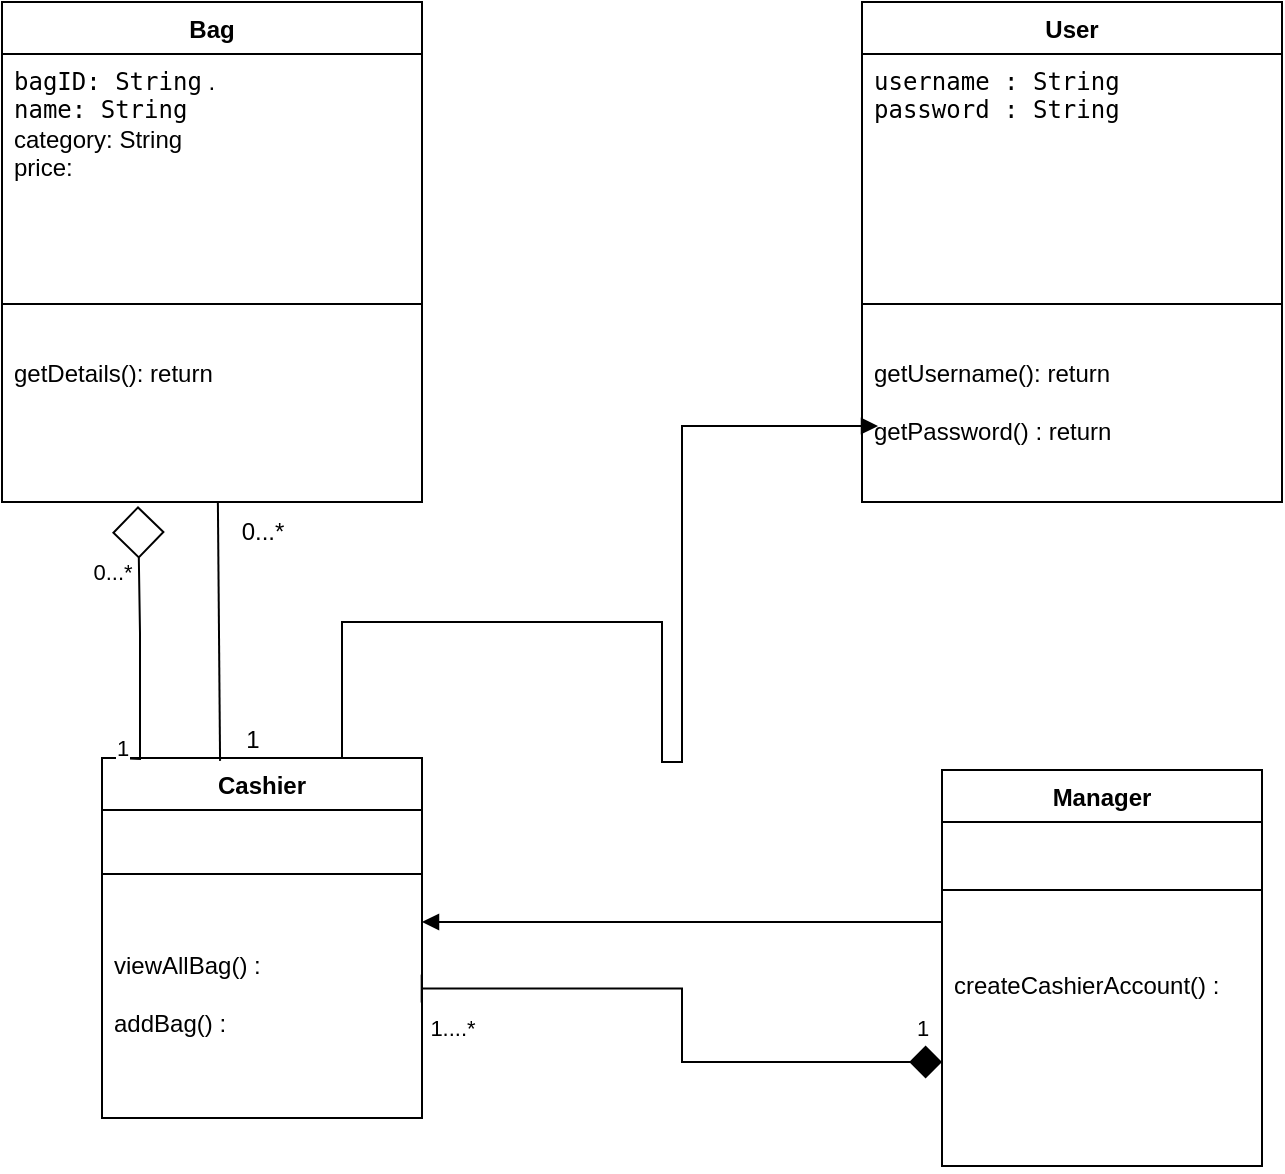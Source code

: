 <mxfile version="24.7.7">
  <diagram name="Page-1" id="21MuzKFTaTyQygKLBWSn">
    <mxGraphModel dx="489" dy="260" grid="1" gridSize="10" guides="1" tooltips="1" connect="1" arrows="1" fold="1" page="1" pageScale="1" pageWidth="850" pageHeight="1100" math="0" shadow="0">
      <root>
        <mxCell id="0" />
        <mxCell id="1" parent="0" />
        <mxCell id="jl0HkQx4VDGOx1-Ba5bR-1" value="Bag" style="swimlane;fontStyle=1;align=center;verticalAlign=top;childLayout=stackLayout;horizontal=1;startSize=26;horizontalStack=0;resizeParent=1;resizeParentMax=0;resizeLast=0;collapsible=1;marginBottom=0;whiteSpace=wrap;html=1;" vertex="1" parent="1">
          <mxGeometry x="80" y="40" width="210" height="250" as="geometry" />
        </mxCell>
        <mxCell id="jl0HkQx4VDGOx1-Ba5bR-2" value="&lt;code style=&quot;background-color: initial;&quot;&gt;bagID: String&lt;/code&gt;&lt;span style=&quot;background-color: initial;&quot;&gt;&amp;nbsp;.&lt;/span&gt;&lt;br&gt;&lt;code style=&quot;background-color: initial;&quot;&gt;name: String&lt;/code&gt;&lt;span style=&quot;background-color: initial;&quot;&gt;&amp;nbsp;&lt;/span&gt;&lt;br&gt;&lt;span style=&quot;background-color: initial;&quot;&gt;category: String&lt;/span&gt;&lt;br&gt;&lt;span style=&quot;background-color: initial;&quot;&gt;price:&amp;nbsp;&lt;/span&gt;&lt;br&gt;&lt;span style=&quot;background-color: initial;&quot;&gt;&amp;nbsp;&lt;/span&gt;" style="text;strokeColor=none;fillColor=none;align=left;verticalAlign=top;spacingLeft=4;spacingRight=4;overflow=hidden;rotatable=0;points=[[0,0.5],[1,0.5]];portConstraint=eastwest;whiteSpace=wrap;html=1;" vertex="1" parent="jl0HkQx4VDGOx1-Ba5bR-1">
          <mxGeometry y="26" width="210" height="104" as="geometry" />
        </mxCell>
        <mxCell id="jl0HkQx4VDGOx1-Ba5bR-3" value="" style="line;strokeWidth=1;fillColor=none;align=left;verticalAlign=middle;spacingTop=-1;spacingLeft=3;spacingRight=3;rotatable=0;labelPosition=right;points=[];portConstraint=eastwest;strokeColor=inherit;" vertex="1" parent="jl0HkQx4VDGOx1-Ba5bR-1">
          <mxGeometry y="130" width="210" height="42" as="geometry" />
        </mxCell>
        <mxCell id="jl0HkQx4VDGOx1-Ba5bR-4" value="getDetails(): return" style="text;strokeColor=none;fillColor=none;align=left;verticalAlign=top;spacingLeft=4;spacingRight=4;overflow=hidden;rotatable=0;points=[[0,0.5],[1,0.5]];portConstraint=eastwest;whiteSpace=wrap;html=1;" vertex="1" parent="jl0HkQx4VDGOx1-Ba5bR-1">
          <mxGeometry y="172" width="210" height="78" as="geometry" />
        </mxCell>
        <mxCell id="jl0HkQx4VDGOx1-Ba5bR-9" value="Cashier" style="swimlane;fontStyle=1;align=center;verticalAlign=top;childLayout=stackLayout;horizontal=1;startSize=26;horizontalStack=0;resizeParent=1;resizeParentMax=0;resizeLast=0;collapsible=1;marginBottom=0;whiteSpace=wrap;html=1;" vertex="1" parent="1">
          <mxGeometry x="130" y="418" width="160" height="180" as="geometry">
            <mxRectangle x="130" y="418" width="80" height="30" as="alternateBounds" />
          </mxGeometry>
        </mxCell>
        <mxCell id="jl0HkQx4VDGOx1-Ba5bR-11" value="" style="line;strokeWidth=1;fillColor=none;align=left;verticalAlign=middle;spacingTop=-1;spacingLeft=3;spacingRight=3;rotatable=0;labelPosition=right;points=[];portConstraint=eastwest;strokeColor=inherit;" vertex="1" parent="jl0HkQx4VDGOx1-Ba5bR-9">
          <mxGeometry y="26" width="160" height="64" as="geometry" />
        </mxCell>
        <mxCell id="jl0HkQx4VDGOx1-Ba5bR-12" value="viewAllBag() :&lt;div&gt;&lt;br&gt;&lt;/div&gt;&lt;div&gt;addBag() :&amp;nbsp;&amp;nbsp;&lt;div&gt;&lt;br&gt;&lt;/div&gt;&lt;div&gt;&lt;br&gt;&lt;div&gt;&lt;br&gt;&lt;/div&gt;&lt;/div&gt;&lt;/div&gt;" style="text;strokeColor=none;fillColor=none;align=left;verticalAlign=top;spacingLeft=4;spacingRight=4;overflow=hidden;rotatable=0;points=[[0,0.5],[1,0.5]];portConstraint=eastwest;whiteSpace=wrap;html=1;" vertex="1" parent="jl0HkQx4VDGOx1-Ba5bR-9">
          <mxGeometry y="90" width="160" height="90" as="geometry" />
        </mxCell>
        <mxCell id="jl0HkQx4VDGOx1-Ba5bR-13" value="Manager" style="swimlane;fontStyle=1;align=center;verticalAlign=top;childLayout=stackLayout;horizontal=1;startSize=26;horizontalStack=0;resizeParent=1;resizeParentMax=0;resizeLast=0;collapsible=1;marginBottom=0;whiteSpace=wrap;html=1;" vertex="1" parent="1">
          <mxGeometry x="550" y="424" width="160" height="198" as="geometry" />
        </mxCell>
        <mxCell id="jl0HkQx4VDGOx1-Ba5bR-15" value="" style="line;strokeWidth=1;fillColor=none;align=left;verticalAlign=middle;spacingTop=-1;spacingLeft=3;spacingRight=3;rotatable=0;labelPosition=right;points=[];portConstraint=eastwest;strokeColor=inherit;" vertex="1" parent="jl0HkQx4VDGOx1-Ba5bR-13">
          <mxGeometry y="26" width="160" height="68" as="geometry" />
        </mxCell>
        <mxCell id="jl0HkQx4VDGOx1-Ba5bR-16" value="createCashierAccount() :" style="text;strokeColor=none;fillColor=none;align=left;verticalAlign=top;spacingLeft=4;spacingRight=4;overflow=hidden;rotatable=0;points=[[0,0.5],[1,0.5]];portConstraint=eastwest;whiteSpace=wrap;html=1;" vertex="1" parent="jl0HkQx4VDGOx1-Ba5bR-13">
          <mxGeometry y="94" width="160" height="104" as="geometry" />
        </mxCell>
        <mxCell id="jl0HkQx4VDGOx1-Ba5bR-21" value="User" style="swimlane;fontStyle=1;align=center;verticalAlign=top;childLayout=stackLayout;horizontal=1;startSize=26;horizontalStack=0;resizeParent=1;resizeParentMax=0;resizeLast=0;collapsible=1;marginBottom=0;whiteSpace=wrap;html=1;" vertex="1" parent="1">
          <mxGeometry x="510" y="40" width="210" height="250" as="geometry" />
        </mxCell>
        <mxCell id="jl0HkQx4VDGOx1-Ba5bR-22" value="&lt;font face=&quot;monospace&quot;&gt;username : String&lt;/font&gt;&lt;div&gt;&lt;font face=&quot;monospace&quot;&gt;password : String&lt;/font&gt;&lt;/div&gt;" style="text;strokeColor=none;fillColor=none;align=left;verticalAlign=top;spacingLeft=4;spacingRight=4;overflow=hidden;rotatable=0;points=[[0,0.5],[1,0.5]];portConstraint=eastwest;whiteSpace=wrap;html=1;" vertex="1" parent="jl0HkQx4VDGOx1-Ba5bR-21">
          <mxGeometry y="26" width="210" height="104" as="geometry" />
        </mxCell>
        <mxCell id="jl0HkQx4VDGOx1-Ba5bR-23" value="" style="line;strokeWidth=1;fillColor=none;align=left;verticalAlign=middle;spacingTop=-1;spacingLeft=3;spacingRight=3;rotatable=0;labelPosition=right;points=[];portConstraint=eastwest;strokeColor=inherit;" vertex="1" parent="jl0HkQx4VDGOx1-Ba5bR-21">
          <mxGeometry y="130" width="210" height="42" as="geometry" />
        </mxCell>
        <mxCell id="jl0HkQx4VDGOx1-Ba5bR-24" value="getUsername(): return&lt;div&gt;&lt;br&gt;&lt;/div&gt;&lt;div&gt;getPassword() : return&lt;/div&gt;&lt;div&gt;&lt;br&gt;&lt;/div&gt;" style="text;strokeColor=none;fillColor=none;align=left;verticalAlign=top;spacingLeft=4;spacingRight=4;overflow=hidden;rotatable=0;points=[[0,0.5],[1,0.5]];portConstraint=eastwest;whiteSpace=wrap;html=1;" vertex="1" parent="jl0HkQx4VDGOx1-Ba5bR-21">
          <mxGeometry y="172" width="210" height="78" as="geometry" />
        </mxCell>
        <mxCell id="jl0HkQx4VDGOx1-Ba5bR-32" value="" style="endArrow=block;endFill=1;html=1;edgeStyle=orthogonalEdgeStyle;align=left;verticalAlign=top;rounded=0;entryX=-0.01;entryY=0.385;entryDx=0;entryDy=0;entryPerimeter=0;exitX=0.75;exitY=0;exitDx=0;exitDy=0;" edge="1" parent="1" source="jl0HkQx4VDGOx1-Ba5bR-9">
          <mxGeometry x="-0.668" y="-20" relative="1" as="geometry">
            <mxPoint x="250" y="370" as="sourcePoint" />
            <mxPoint x="518" y="252" as="targetPoint" />
            <Array as="points">
              <mxPoint x="250" y="350" />
              <mxPoint x="410" y="350" />
              <mxPoint x="410" y="420" />
              <mxPoint x="420" y="420" />
              <mxPoint x="420" y="252" />
            </Array>
            <mxPoint as="offset" />
          </mxGeometry>
        </mxCell>
        <mxCell id="jl0HkQx4VDGOx1-Ba5bR-37" value="" style="endArrow=none;html=1;rounded=0;entryX=0.514;entryY=1;entryDx=0;entryDy=0;entryPerimeter=0;exitX=0.369;exitY=0.008;exitDx=0;exitDy=0;exitPerimeter=0;" edge="1" parent="1" source="jl0HkQx4VDGOx1-Ba5bR-9" target="jl0HkQx4VDGOx1-Ba5bR-4">
          <mxGeometry width="50" height="50" relative="1" as="geometry">
            <mxPoint x="188" y="410" as="sourcePoint" />
            <mxPoint x="190" y="330" as="targetPoint" />
          </mxGeometry>
        </mxCell>
        <mxCell id="jl0HkQx4VDGOx1-Ba5bR-44" value="1" style="text;html=1;align=center;verticalAlign=middle;resizable=0;points=[];autosize=1;strokeColor=none;fillColor=none;" vertex="1" parent="1">
          <mxGeometry x="190" y="394" width="30" height="30" as="geometry" />
        </mxCell>
        <mxCell id="jl0HkQx4VDGOx1-Ba5bR-45" value="0...*" style="text;html=1;align=center;verticalAlign=middle;resizable=0;points=[];autosize=1;strokeColor=none;fillColor=none;" vertex="1" parent="1">
          <mxGeometry x="190" y="290" width="40" height="30" as="geometry" />
        </mxCell>
        <mxCell id="jl0HkQx4VDGOx1-Ba5bR-53" value="" style="endArrow=baseDash;html=1;endSize=12;startArrow=diamond;startSize=14;startFill=1;edgeStyle=orthogonalEdgeStyle;align=left;verticalAlign=bottom;rounded=0;entryX=0.999;entryY=0.281;entryDx=0;entryDy=0;entryPerimeter=0;exitX=0;exitY=0.5;exitDx=0;exitDy=0;endFill=0;" edge="1" parent="1" source="jl0HkQx4VDGOx1-Ba5bR-16" target="jl0HkQx4VDGOx1-Ba5bR-12">
          <mxGeometry x="-1" y="3" relative="1" as="geometry">
            <mxPoint x="380" y="621" as="sourcePoint" />
            <mxPoint x="380" y="510" as="targetPoint" />
          </mxGeometry>
        </mxCell>
        <mxCell id="jl0HkQx4VDGOx1-Ba5bR-62" value="" style="html=1;verticalAlign=bottom;endArrow=block;curved=0;rounded=0;" edge="1" parent="1">
          <mxGeometry width="80" relative="1" as="geometry">
            <mxPoint x="550" y="500" as="sourcePoint" />
            <mxPoint x="290" y="500" as="targetPoint" />
          </mxGeometry>
        </mxCell>
        <mxCell id="jl0HkQx4VDGOx1-Ba5bR-75" value="" style="endArrow=diamond;endFill=0;endSize=24;html=1;rounded=0;strokeColor=default;align=left;verticalAlign=bottom;fontFamily=Helvetica;fontSize=11;fontColor=default;labelBackgroundColor=default;edgeStyle=orthogonalEdgeStyle;" edge="1" parent="1">
          <mxGeometry width="160" relative="1" as="geometry">
            <mxPoint x="138" y="418" as="sourcePoint" />
            <mxPoint x="148" y="292" as="targetPoint" />
          </mxGeometry>
        </mxCell>
        <mxCell id="jl0HkQx4VDGOx1-Ba5bR-76" value="1" style="text;html=1;align=center;verticalAlign=middle;resizable=0;points=[];autosize=1;strokeColor=none;fillColor=none;fontFamily=Helvetica;fontSize=11;fontColor=default;labelBackgroundColor=default;" vertex="1" parent="1">
          <mxGeometry x="525" y="538" width="30" height="30" as="geometry" />
        </mxCell>
        <mxCell id="jl0HkQx4VDGOx1-Ba5bR-77" value="1....*" style="text;html=1;align=center;verticalAlign=middle;resizable=0;points=[];autosize=1;strokeColor=none;fillColor=none;fontFamily=Helvetica;fontSize=11;fontColor=default;labelBackgroundColor=default;" vertex="1" parent="1">
          <mxGeometry x="280" y="538" width="50" height="30" as="geometry" />
        </mxCell>
        <mxCell id="jl0HkQx4VDGOx1-Ba5bR-79" value="1" style="text;html=1;align=center;verticalAlign=middle;resizable=0;points=[];autosize=1;strokeColor=none;fillColor=none;fontFamily=Helvetica;fontSize=11;fontColor=default;labelBackgroundColor=default;" vertex="1" parent="1">
          <mxGeometry x="125" y="398" width="30" height="30" as="geometry" />
        </mxCell>
        <mxCell id="jl0HkQx4VDGOx1-Ba5bR-80" value="0...*" style="text;html=1;align=center;verticalAlign=middle;resizable=0;points=[];autosize=1;strokeColor=none;fillColor=none;fontFamily=Helvetica;fontSize=11;fontColor=default;labelBackgroundColor=default;" vertex="1" parent="1">
          <mxGeometry x="115" y="310" width="40" height="30" as="geometry" />
        </mxCell>
      </root>
    </mxGraphModel>
  </diagram>
</mxfile>
